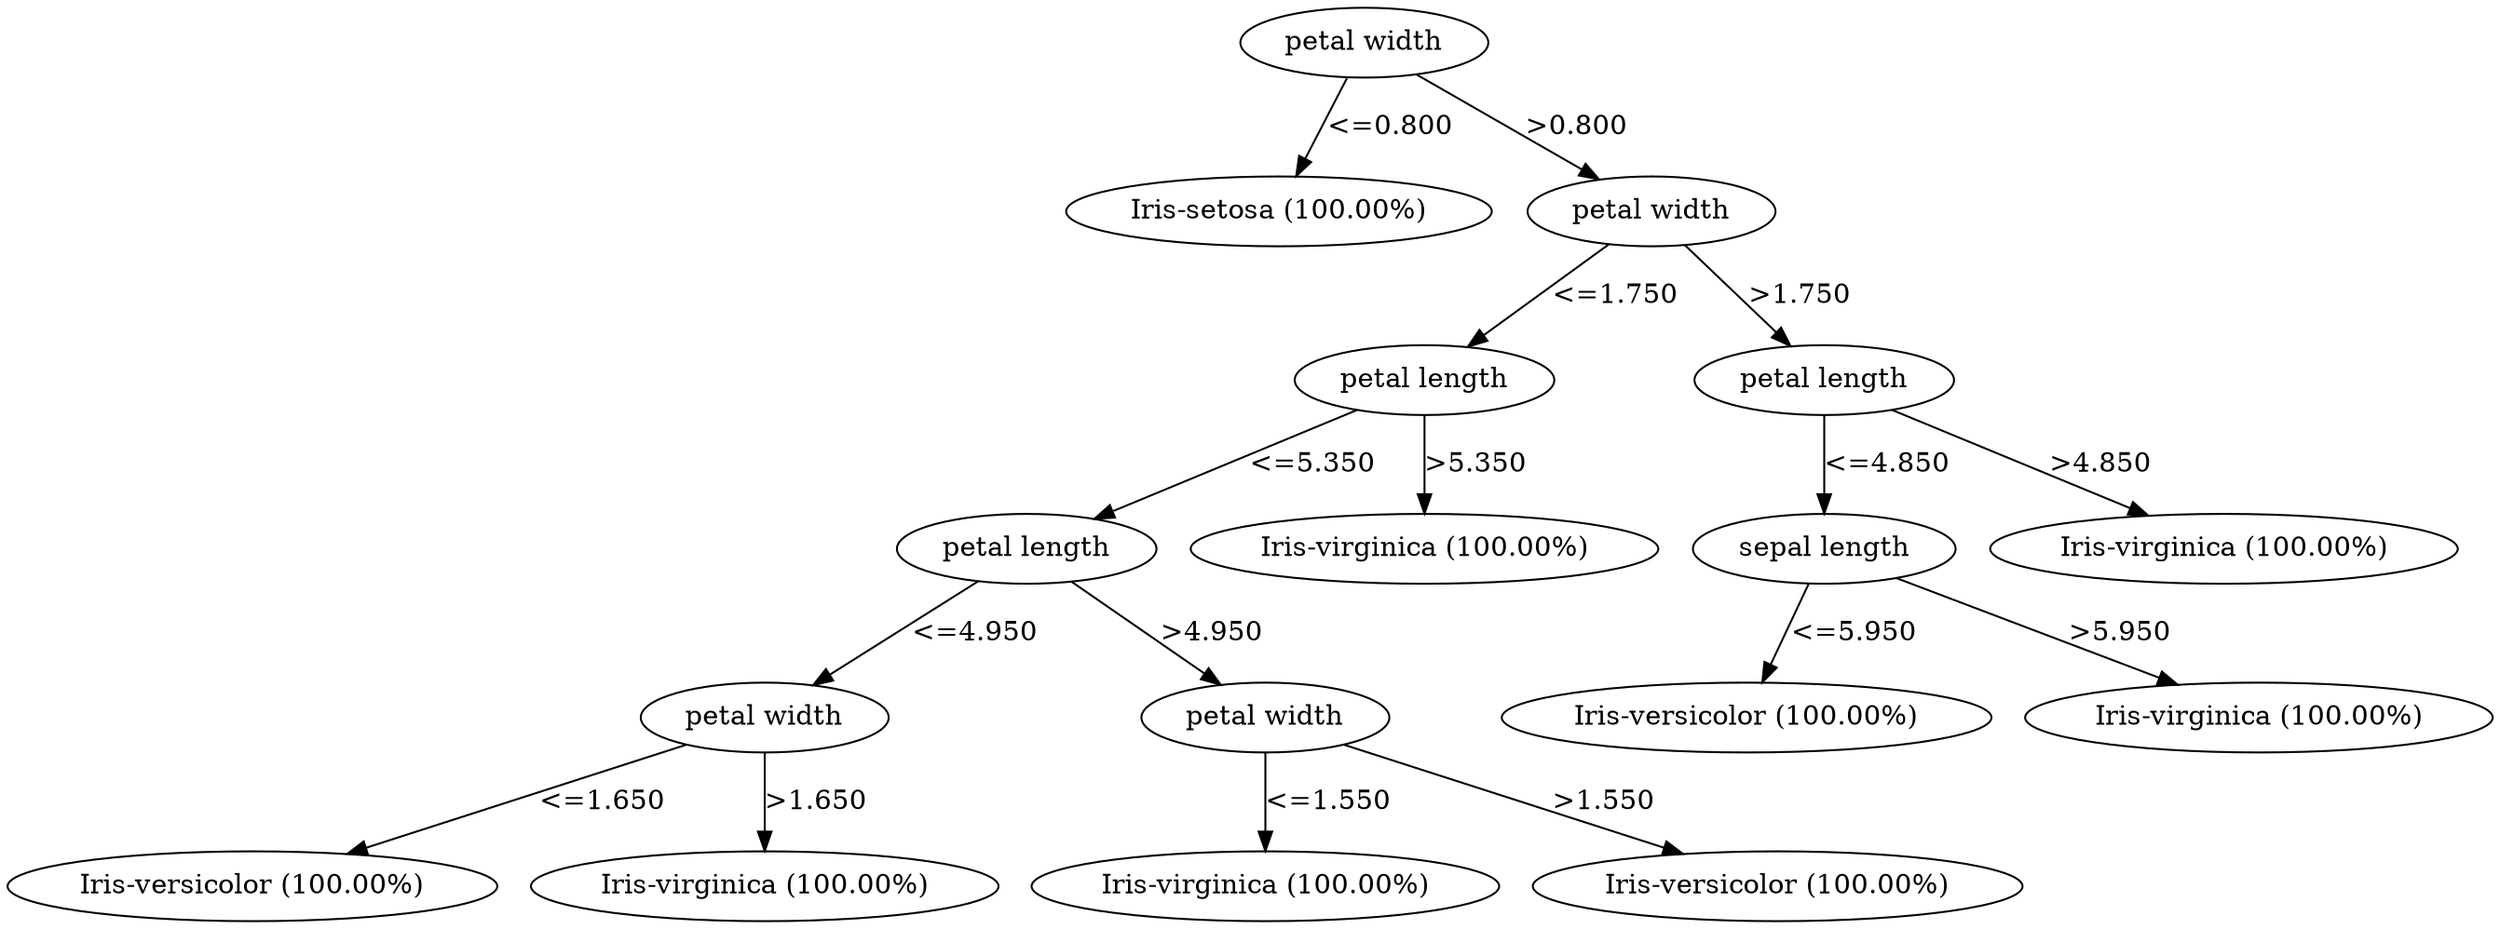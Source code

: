 digraph G {
"bg==" [ shape=oval label="petal width"]
"bg==" -> "bi0w" [ label="<=0.800" ]
"bi0w" [ shape=oval label="Iris-setosa (100.00%)"]
"bg==" -> "bi0x" [ label=">0.800" ]
"bi0x" [ shape=oval label="petal width"]
"bi0x" -> "bi0xLTA=" [ label="<=1.750" ]
"bi0xLTA=" [ shape=oval label="petal length"]
"bi0xLTA=" -> "bi0xLTAtMA==" [ label="<=5.350" ]
"bi0xLTAtMA==" [ shape=oval label="petal length"]
"bi0xLTAtMA==" -> "bi0xLTAtMC0w" [ label="<=4.950" ]
"bi0xLTAtMC0w" [ shape=oval label="petal width"]
"bi0xLTAtMC0w" -> "bi0xLTAtMC0wLTA=" [ label="<=1.650" ]
"bi0xLTAtMC0wLTA=" [ shape=oval label="Iris-versicolor (100.00%)"]
"bi0xLTAtMC0w" -> "bi0xLTAtMC0wLTE=" [ label=">1.650" ]
"bi0xLTAtMC0wLTE=" [ shape=oval label="Iris-virginica (100.00%)"]
"bi0xLTAtMA==" -> "bi0xLTAtMC0x" [ label=">4.950" ]
"bi0xLTAtMC0x" [ shape=oval label="petal width"]
"bi0xLTAtMC0x" -> "bi0xLTAtMC0xLTA=" [ label="<=1.550" ]
"bi0xLTAtMC0xLTA=" [ shape=oval label="Iris-virginica (100.00%)"]
"bi0xLTAtMC0x" -> "bi0xLTAtMC0xLTE=" [ label=">1.550" ]
"bi0xLTAtMC0xLTE=" [ shape=oval label="Iris-versicolor (100.00%)"]
"bi0xLTA=" -> "bi0xLTAtMQ==" [ label=">5.350" ]
"bi0xLTAtMQ==" [ shape=oval label="Iris-virginica (100.00%)"]
"bi0x" -> "bi0xLTE=" [ label=">1.750" ]
"bi0xLTE=" [ shape=oval label="petal length"]
"bi0xLTE=" -> "bi0xLTEtMA==" [ label="<=4.850" ]
"bi0xLTEtMA==" [ shape=oval label="sepal length"]
"bi0xLTEtMA==" -> "bi0xLTEtMC0w" [ label="<=5.950" ]
"bi0xLTEtMC0w" [ shape=oval label="Iris-versicolor (100.00%)"]
"bi0xLTEtMA==" -> "bi0xLTEtMC0x" [ label=">5.950" ]
"bi0xLTEtMC0x" [ shape=oval label="Iris-virginica (100.00%)"]
"bi0xLTE=" -> "bi0xLTEtMQ==" [ label=">4.850" ]
"bi0xLTEtMQ==" [ shape=oval label="Iris-virginica (100.00%)"]
}
